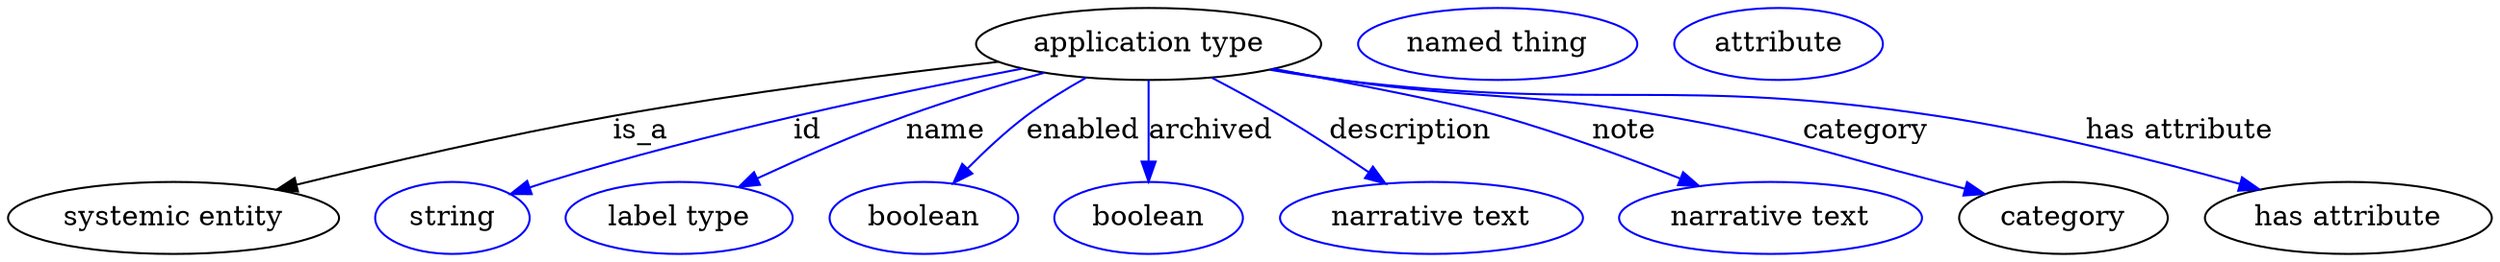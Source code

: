 digraph {
	graph [bb="0,0,1234,123"];
	node [label="\N"];
	"application type"	 [height=0.5,
		label="application type",
		pos="567.54,105",
		width=2.3831];
	"systemic entity"	 [height=0.5,
		pos="82.543,18",
		width=2.2929];
	"application type" -> "systemic entity"	 [label=is_a,
		lp="315.54,61.5",
		pos="e,135.8,31.886 491.28,96.614 437.94,90.276 365.14,80.682 301.54,69 248.65,59.284 189.26,45.255 145.68,34.369"];
	id	 [color=blue,
		height=0.5,
		label=string,
		pos="221.54,18",
		width=1.0652];
	"application type" -> id	 [color=blue,
		label=id,
		lp="389.54,61.5",
		pos="e,250.7,29.735 502.24,93.223 441.09,81.423 347.54,61.387 268.54,36 265.81,35.123 263.01,34.175 260.2,33.188",
		style=solid];
	name	 [color=blue,
		height=0.5,
		label="label type",
		pos="334.54,18",
		width=1.5707];
	"application type" -> name	 [color=blue,
		label=name,
		lp="466.54,61.5",
		pos="e,364.96,33.234 514.31,90.881 493.02,84.789 468.4,77.184 446.54,69 421.97,59.799 395.19,47.687 373.98,37.576",
		style=solid];
	enabled	 [color=blue,
		height=0.5,
		label=boolean,
		pos="455.54,18",
		width=1.2999];
	"application type" -> enabled	 [color=blue,
		label=enabled,
		lp="535.04,61.5",
		pos="e,470.65,35.179 535.52,88.139 525.88,82.528 515.49,75.93 506.54,69 496.44,61.169 486.28,51.473 477.72,42.645",
		style=solid];
	archived	 [color=blue,
		height=0.5,
		label=boolean,
		pos="567.54,18",
		width=1.2999];
	"application type" -> archived	 [color=blue,
		label=archived,
		lp="599.04,61.5",
		pos="e,567.54,36.003 567.54,86.974 567.54,75.192 567.54,59.561 567.54,46.158",
		style=solid];
	description	 [color=blue,
		height=0.5,
		label="narrative text",
		pos="707.54,18",
		width=2.0943];
	"application type" -> description	 [color=blue,
		label=description,
		lp="698.54,61.5",
		pos="e,684.34,35.25 600.35,88.355 611.37,82.504 623.63,75.71 634.54,69 648.45,60.445 663.31,50.267 675.97,41.262",
		style=solid];
	note	 [color=blue,
		height=0.5,
		label="narrative text",
		pos="876.54,18",
		width=2.0943];
	"application type" -> note	 [color=blue,
		label=note,
		lp="804.54,61.5",
		pos="e,840.12,33.832 630.58,92.632 676.52,83.527 732.58,72.2 743.54,69 773.12,60.368 805.41,48.059 830.76,37.697",
		style=solid];
	category	 [height=0.5,
		pos="1021.5,18",
		width=1.4443];
	"application type" -> category	 [color=blue,
		label=category,
		lp="925.54,61.5",
		pos="e,982.25,29.903 629.36,92.44 640.07,90.472 651.11,88.572 661.54,87 733.61,76.138 752.76,81.619 824.54,69 885.8,58.231 900.47,52.14 \
960.54,36 964.39,34.966 968.37,33.865 972.36,32.738",
		style=solid];
	"has attribute"	 [height=0.5,
		pos="1162.5,18",
		width=1.9859];
	"application type" -> "has attribute"	 [color=blue,
		label="has attribute",
		lp="1081.5,61.5",
		pos="e,1117.5,32.016 628.04,92.224 639.14,90.219 650.66,88.363 661.54,87 794.08,70.405 829.55,89.516 961.54,69 1011.7,61.2 1067.6,46.514 \
1107.7,34.897",
		style=solid];
	"named thing_category"	 [color=blue,
		height=0.5,
		label="named thing",
		pos="740.54,105",
		width=1.9318];
	"systemic entity_has attribute"	 [color=blue,
		height=0.5,
		label=attribute,
		pos="880.54,105",
		width=1.4443];
}

